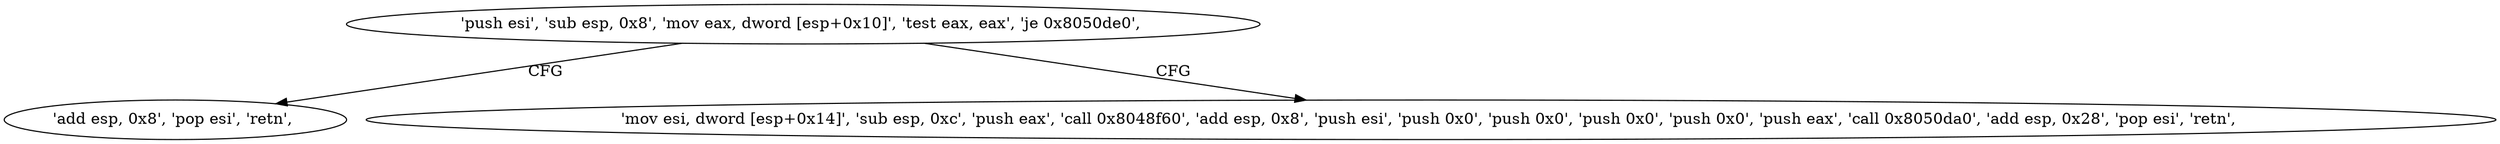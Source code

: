 digraph "func" {
"134548912" [label = "'push esi', 'sub esp, 0x8', 'mov eax, dword [esp+0x10]', 'test eax, eax', 'je 0x8050de0', " ]
"134548960" [label = "'add esp, 0x8', 'pop esi', 'retn', " ]
"134548924" [label = "'mov esi, dword [esp+0x14]', 'sub esp, 0xc', 'push eax', 'call 0x8048f60', 'add esp, 0x8', 'push esi', 'push 0x0', 'push 0x0', 'push 0x0', 'push 0x0', 'push eax', 'call 0x8050da0', 'add esp, 0x28', 'pop esi', 'retn', " ]
"134548912" -> "134548960" [ label = "CFG" ]
"134548912" -> "134548924" [ label = "CFG" ]
}
